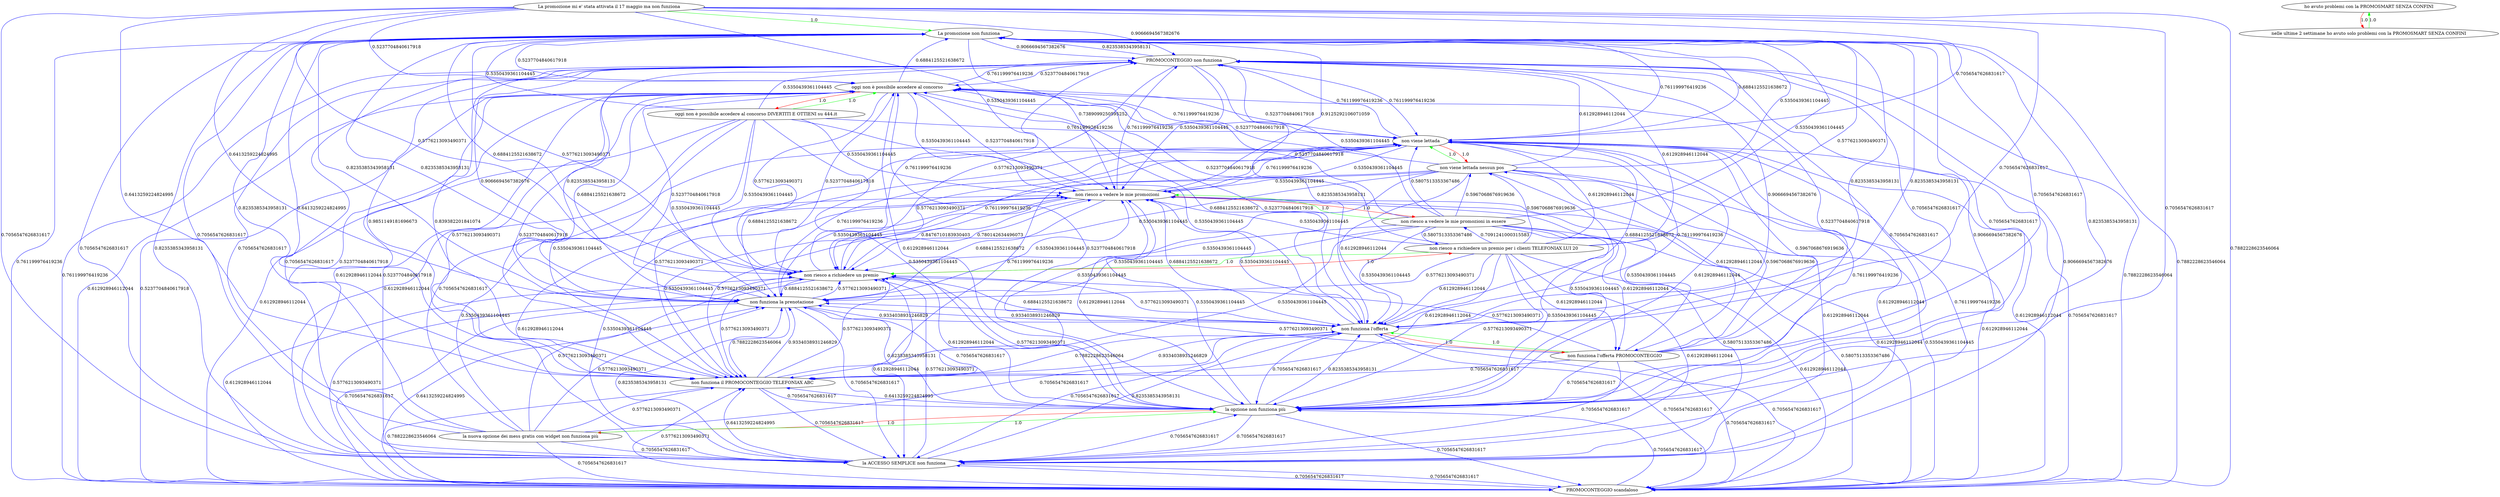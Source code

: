 digraph rawGraph {
"La promozione non funziona";"La promozione mi e' stata attivata il 17 maggio ma non funziona";"PROMOCONTEGGIO non funziona";"PROMOCONTEGGIO scandaloso";"la ACCESSO SEMPLICE non funziona";"la opzione non funziona più";"la nuova opzione dei mess gratis con widget non funziona più";"ho avuto problemi con la PROMOSMART SENZA CONFINI";"nelle ultime 2 settimane ho avuto solo problemi con la PROMOSMART SENZA CONFINI";"non funziona il PROMOCONTEGGIO TELEFONIAX ABC";"non funziona l'offerta";"non funziona l'offerta PROMOCONTEGGIO";"non funziona la prenotazione";"non riesco a richiedere un premio";"non riesco a richiedere un premio per i clienti TELEFONIAX LUI 20";"non riesco a vedere le mie promozioni";"non riesco a vedere le mie promozioni in essere";"non viene lettada";"non viene lettada nessun pos";"oggi non è possibile accedere al concorso";"oggi non è possibile accedere al concorso DIVERTITI E OTTIENI su 444.it";"La promozione mi e' stata attivata il 17 maggio ma non funziona" -> "La promozione non funziona" [label=1.0] [color=green]
"PROMOCONTEGGIO non funziona" -> "La promozione non funziona" [label=0.8235385343958131] [color=blue]
"La promozione non funziona" -> "PROMOCONTEGGIO non funziona" [label=0.9066694567382676] [color=blue]
"La promozione mi e' stata attivata il 17 maggio ma non funziona" -> "PROMOCONTEGGIO non funziona" [label=0.9066694567382676] [color=blue]
"PROMOCONTEGGIO scandaloso" -> "PROMOCONTEGGIO non funziona" [label=0.761199976419236] [color=blue]
"PROMOCONTEGGIO non funziona" -> "PROMOCONTEGGIO scandaloso" [label=0.7882228623546064] [color=blue]
"La promozione non funziona" -> "PROMOCONTEGGIO scandaloso" [label=0.7882228623546064] [color=blue]
"La promozione mi e' stata attivata il 17 maggio ma non funziona" -> "PROMOCONTEGGIO scandaloso" [label=0.7882228623546064] [color=blue]
"PROMOCONTEGGIO scandaloso" -> "La promozione non funziona" [label=0.761199976419236] [color=blue]
"la ACCESSO SEMPLICE non funziona" -> "PROMOCONTEGGIO non funziona" [label=0.9066694567382676] [color=blue]
"PROMOCONTEGGIO non funziona" -> "la ACCESSO SEMPLICE non funziona" [label=0.7056547626831617] [color=blue]
"La promozione non funziona" -> "la ACCESSO SEMPLICE non funziona" [label=0.7056547626831617] [color=blue]
"la ACCESSO SEMPLICE non funziona" -> "La promozione non funziona" [label=0.8235385343958131] [color=blue]
"La promozione mi e' stata attivata il 17 maggio ma non funziona" -> "la ACCESSO SEMPLICE non funziona" [label=0.7056547626831617] [color=blue]
"PROMOCONTEGGIO scandaloso" -> "la ACCESSO SEMPLICE non funziona" [label=0.7056547626831617] [color=blue]
"la ACCESSO SEMPLICE non funziona" -> "PROMOCONTEGGIO scandaloso" [label=0.7056547626831617] [color=blue]
"la nuova opzione dei mess gratis con widget non funziona più" -> "la opzione non funziona più" [label=1.0] [color=green]
"la opzione non funziona più" -> "la nuova opzione dei mess gratis con widget non funziona più" [label=1.0] [color=red]
"la ACCESSO SEMPLICE non funziona" -> "la opzione non funziona più" [label=0.7056547626831617] [color=blue]
"la opzione non funziona più" -> "la ACCESSO SEMPLICE non funziona" [label=0.7056547626831617] [color=blue]
"la opzione non funziona più" -> "PROMOCONTEGGIO non funziona" [label=0.9066694567382676] [color=blue]
"PROMOCONTEGGIO non funziona" -> "la opzione non funziona più" [label=0.7056547626831617] [color=blue]
"la opzione non funziona più" -> "La promozione non funziona" [label=0.8235385343958131] [color=blue]
"La promozione non funziona" -> "la opzione non funziona più" [label=0.7056547626831617] [color=blue]
"La promozione mi e' stata attivata il 17 maggio ma non funziona" -> "la opzione non funziona più" [label=0.7056547626831617] [color=blue]
"PROMOCONTEGGIO scandaloso" -> "la opzione non funziona più" [label=0.7056547626831617] [color=blue]
"la opzione non funziona più" -> "PROMOCONTEGGIO scandaloso" [label=0.7056547626831617] [color=blue]
"la nuova opzione dei mess gratis con widget non funziona più" -> "la ACCESSO SEMPLICE non funziona" [label=0.7056547626831617] [color=blue]
"la nuova opzione dei mess gratis con widget non funziona più" -> "PROMOCONTEGGIO scandaloso" [label=0.7056547626831617] [color=blue]
"la nuova opzione dei mess gratis con widget non funziona più" -> "PROMOCONTEGGIO non funziona" [label=0.7056547626831617] [color=blue]
"la nuova opzione dei mess gratis con widget non funziona più" -> "La promozione non funziona" [label=0.7056547626831617] [color=blue]
"nelle ultime 2 settimane ho avuto solo problemi con la PROMOSMART SENZA CONFINI" -> "ho avuto problemi con la PROMOSMART SENZA CONFINI" [label=1.0] [color=green]
"ho avuto problemi con la PROMOSMART SENZA CONFINI" -> "nelle ultime 2 settimane ho avuto solo problemi con la PROMOSMART SENZA CONFINI" [label=1.0] [color=red]
"la ACCESSO SEMPLICE non funziona" -> "non funziona il PROMOCONTEGGIO TELEFONIAX ABC" [label=0.6413259224824995] [color=blue]
"non funziona il PROMOCONTEGGIO TELEFONIAX ABC" -> "la ACCESSO SEMPLICE non funziona" [label=0.7056547626831617] [color=blue]
"PROMOCONTEGGIO scandaloso" -> "non funziona il PROMOCONTEGGIO TELEFONIAX ABC" [label=0.5776213093490371] [color=blue]
"non funziona il PROMOCONTEGGIO TELEFONIAX ABC" -> "PROMOCONTEGGIO scandaloso" [label=0.7882228623546064] [color=blue]
"non funziona il PROMOCONTEGGIO TELEFONIAX ABC" -> "PROMOCONTEGGIO non funziona" [label=0.9851149181696673] [color=blue]
"PROMOCONTEGGIO non funziona" -> "non funziona il PROMOCONTEGGIO TELEFONIAX ABC" [label=0.839382201841074] [color=blue]
"la opzione non funziona più" -> "non funziona il PROMOCONTEGGIO TELEFONIAX ABC" [label=0.6413259224824995] [color=blue]
"non funziona il PROMOCONTEGGIO TELEFONIAX ABC" -> "la opzione non funziona più" [label=0.7056547626831617] [color=blue]
"non funziona il PROMOCONTEGGIO TELEFONIAX ABC" -> "La promozione non funziona" [label=0.8235385343958131] [color=blue]
"La promozione non funziona" -> "non funziona il PROMOCONTEGGIO TELEFONIAX ABC" [label=0.6413259224824995] [color=blue]
"La promozione mi e' stata attivata il 17 maggio ma non funziona" -> "non funziona il PROMOCONTEGGIO TELEFONIAX ABC" [label=0.6413259224824995] [color=blue]
"la nuova opzione dei mess gratis con widget non funziona più" -> "non funziona il PROMOCONTEGGIO TELEFONIAX ABC" [label=0.5776213093490371] [color=blue]
"non funziona l'offerta PROMOCONTEGGIO" -> "non funziona l'offerta" [label=1.0] [color=green]
"non funziona l'offerta" -> "non funziona l'offerta PROMOCONTEGGIO" [label=1.0] [color=red]
"la ACCESSO SEMPLICE non funziona" -> "non funziona l'offerta" [label=0.8235385343958131] [color=blue]
"non funziona l'offerta" -> "la ACCESSO SEMPLICE non funziona" [label=0.7056547626831617] [color=blue]
"non funziona l'offerta" -> "PROMOCONTEGGIO non funziona" [label=0.9066694567382676] [color=blue]
"PROMOCONTEGGIO non funziona" -> "non funziona l'offerta" [label=0.8235385343958131] [color=blue]
"non funziona l'offerta" -> "non funziona il PROMOCONTEGGIO TELEFONIAX ABC" [label=0.7882228623546064] [color=blue]
"non funziona il PROMOCONTEGGIO TELEFONIAX ABC" -> "non funziona l'offerta" [label=0.9334038931246829] [color=blue]
"la opzione non funziona più" -> "non funziona l'offerta" [label=0.8235385343958131] [color=blue]
"non funziona l'offerta" -> "la opzione non funziona più" [label=0.7056547626831617] [color=blue]
"La promozione non funziona" -> "non funziona l'offerta" [label=0.8235385343958131] [color=blue]
"non funziona l'offerta" -> "La promozione non funziona" [label=0.8235385343958131] [color=blue]
"La promozione mi e' stata attivata il 17 maggio ma non funziona" -> "non funziona l'offerta" [label=0.7056547626831617] [color=blue]
"PROMOCONTEGGIO scandaloso" -> "non funziona l'offerta" [label=0.7056547626831617] [color=blue]
"la nuova opzione dei mess gratis con widget non funziona più" -> "non funziona l'offerta" [label=0.7056547626831617] [color=blue]
"non funziona l'offerta" -> "PROMOCONTEGGIO scandaloso" [label=0.7056547626831617] [color=blue]
"non funziona l'offerta PROMOCONTEGGIO" -> "la ACCESSO SEMPLICE non funziona" [label=0.7056547626831617] [color=blue]
"non funziona l'offerta PROMOCONTEGGIO" -> "PROMOCONTEGGIO scandaloso" [label=0.7056547626831617] [color=blue]
"non funziona l'offerta PROMOCONTEGGIO" -> "PROMOCONTEGGIO non funziona" [label=0.7056547626831617] [color=blue]
"non funziona l'offerta PROMOCONTEGGIO" -> "non funziona il PROMOCONTEGGIO TELEFONIAX ABC" [label=0.7056547626831617] [color=blue]
"non funziona l'offerta PROMOCONTEGGIO" -> "la opzione non funziona più" [label=0.7056547626831617] [color=blue]
"non funziona l'offerta PROMOCONTEGGIO" -> "La promozione non funziona" [label=0.7056547626831617] [color=blue]
"la ACCESSO SEMPLICE non funziona" -> "non funziona la prenotazione" [label=0.8235385343958131] [color=blue]
"non funziona la prenotazione" -> "la ACCESSO SEMPLICE non funziona" [label=0.7056547626831617] [color=blue]
"non funziona l'offerta" -> "non funziona la prenotazione" [label=0.9334038931246829] [color=blue]
"non funziona la prenotazione" -> "non funziona l'offerta" [label=0.9334038931246829] [color=blue]
"non funziona la prenotazione" -> "PROMOCONTEGGIO non funziona" [label=0.9066694567382676] [color=blue]
"PROMOCONTEGGIO non funziona" -> "non funziona la prenotazione" [label=0.8235385343958131] [color=blue]
"non funziona la prenotazione" -> "non funziona il PROMOCONTEGGIO TELEFONIAX ABC" [label=0.7882228623546064] [color=blue]
"non funziona il PROMOCONTEGGIO TELEFONIAX ABC" -> "non funziona la prenotazione" [label=0.9334038931246829] [color=blue]
"non funziona la prenotazione" -> "la opzione non funziona più" [label=0.7056547626831617] [color=blue]
"la opzione non funziona più" -> "non funziona la prenotazione" [label=0.8235385343958131] [color=blue]
"non funziona la prenotazione" -> "La promozione non funziona" [label=0.8235385343958131] [color=blue]
"La promozione non funziona" -> "non funziona la prenotazione" [label=0.8235385343958131] [color=blue]
"La promozione mi e' stata attivata il 17 maggio ma non funziona" -> "non funziona la prenotazione" [label=0.6413259224824995] [color=blue]
"PROMOCONTEGGIO scandaloso" -> "non funziona la prenotazione" [label=0.6413259224824995] [color=blue]
"la nuova opzione dei mess gratis con widget non funziona più" -> "non funziona la prenotazione" [label=0.5776213093490371] [color=blue]
"non funziona l'offerta PROMOCONTEGGIO" -> "non funziona la prenotazione" [label=0.5776213093490371] [color=blue]
"non funziona la prenotazione" -> "PROMOCONTEGGIO scandaloso" [label=0.7056547626831617] [color=blue]
"non riesco a richiedere un premio per i clienti TELEFONIAX LUI 20" -> "non riesco a richiedere un premio" [label=1.0] [color=green]
"non riesco a richiedere un premio" -> "non riesco a richiedere un premio per i clienti TELEFONIAX LUI 20" [label=1.0] [color=red]
"non riesco a richiedere un premio" -> "la ACCESSO SEMPLICE non funziona" [label=0.612928946112044] [color=blue]
"la ACCESSO SEMPLICE non funziona" -> "non riesco a richiedere un premio" [label=0.5776213093490371] [color=blue]
"non riesco a richiedere un premio" -> "non funziona l'offerta" [label=0.6884125521638672] [color=blue]
"non funziona l'offerta" -> "non riesco a richiedere un premio" [label=0.5776213093490371] [color=blue]
"non riesco a richiedere un premio per i clienti TELEFONIAX LUI 20" -> "non funziona l'offerta PROMOCONTEGGIO" [label=0.612928946112044] [color=blue]
"non riesco a richiedere un premio" -> "PROMOCONTEGGIO non funziona" [label=0.761199976419236] [color=blue]
"PROMOCONTEGGIO non funziona" -> "non riesco a richiedere un premio" [label=0.5776213093490371] [color=blue]
"non funziona il PROMOCONTEGGIO TELEFONIAX ABC" -> "non riesco a richiedere un premio" [label=0.5776213093490371] [color=blue]
"non riesco a richiedere un premio" -> "non funziona il PROMOCONTEGGIO TELEFONIAX ABC" [label=0.5776213093490371] [color=blue]
"non funziona la prenotazione" -> "non riesco a richiedere un premio" [label=0.5776213093490371] [color=blue]
"non riesco a richiedere un premio" -> "non funziona la prenotazione" [label=0.6884125521638672] [color=blue]
"non riesco a richiedere un premio" -> "la opzione non funziona più" [label=0.612928946112044] [color=blue]
"la opzione non funziona più" -> "non riesco a richiedere un premio" [label=0.5776213093490371] [color=blue]
"non riesco a richiedere un premio" -> "La promozione non funziona" [label=0.6884125521638672] [color=blue]
"La promozione non funziona" -> "non riesco a richiedere un premio" [label=0.5776213093490371] [color=blue]
"La promozione mi e' stata attivata il 17 maggio ma non funziona" -> "non riesco a richiedere un premio" [label=0.5776213093490371] [color=blue]
"PROMOCONTEGGIO scandaloso" -> "non riesco a richiedere un premio" [label=0.5776213093490371] [color=blue]
"la nuova opzione dei mess gratis con widget non funziona più" -> "non riesco a richiedere un premio" [label=0.5776213093490371] [color=blue]
"non funziona l'offerta PROMOCONTEGGIO" -> "non riesco a richiedere un premio" [label=0.5776213093490371] [color=blue]
"non riesco a richiedere un premio" -> "PROMOCONTEGGIO scandaloso" [label=0.612928946112044] [color=blue]
"non riesco a richiedere un premio per i clienti TELEFONIAX LUI 20" -> "la ACCESSO SEMPLICE non funziona" [label=0.612928946112044] [color=blue]
"non riesco a richiedere un premio per i clienti TELEFONIAX LUI 20" -> "PROMOCONTEGGIO scandaloso" [label=0.612928946112044] [color=blue]
"non riesco a richiedere un premio per i clienti TELEFONIAX LUI 20" -> "non funziona l'offerta" [label=0.612928946112044] [color=blue]
"non riesco a richiedere un premio per i clienti TELEFONIAX LUI 20" -> "PROMOCONTEGGIO non funziona" [label=0.612928946112044] [color=blue]
"non riesco a richiedere un premio per i clienti TELEFONIAX LUI 20" -> "non funziona il PROMOCONTEGGIO TELEFONIAX ABC" [label=0.612928946112044] [color=blue]
"non riesco a richiedere un premio per i clienti TELEFONIAX LUI 20" -> "non funziona la prenotazione" [label=0.5776213093490371] [color=blue]
"non riesco a richiedere un premio per i clienti TELEFONIAX LUI 20" -> "la opzione non funziona più" [label=0.5776213093490371] [color=blue]
"non riesco a richiedere un premio per i clienti TELEFONIAX LUI 20" -> "La promozione non funziona" [label=0.5776213093490371] [color=blue]
"non riesco a vedere le mie promozioni in essere" -> "non riesco a vedere le mie promozioni" [label=1.0] [color=green]
"non riesco a vedere le mie promozioni" -> "non riesco a vedere le mie promozioni in essere" [label=1.0] [color=red]
"non riesco a vedere le mie promozioni" -> "la ACCESSO SEMPLICE non funziona" [label=0.612928946112044] [color=blue]
"la ACCESSO SEMPLICE non funziona" -> "non riesco a vedere le mie promozioni" [label=0.5350439361104445] [color=blue]
"non riesco a vedere le mie promozioni" -> "non funziona l'offerta" [label=0.6884125521638672] [color=blue]
"non funziona l'offerta" -> "non riesco a vedere le mie promozioni" [label=0.5350439361104445] [color=blue]
"non riesco a vedere le mie promozioni in essere" -> "non funziona l'offerta PROMOCONTEGGIO" [label=0.612928946112044] [color=blue]
"PROMOCONTEGGIO non funziona" -> "non riesco a vedere le mie promozioni" [label=0.5350439361104445] [color=blue]
"non riesco a vedere le mie promozioni" -> "PROMOCONTEGGIO non funziona" [label=0.761199976419236] [color=blue]
"non riesco a vedere le mie promozioni" -> "non funziona il PROMOCONTEGGIO TELEFONIAX ABC" [label=0.5776213093490371] [color=blue]
"non funziona il PROMOCONTEGGIO TELEFONIAX ABC" -> "non riesco a vedere le mie promozioni" [label=0.5350439361104445] [color=blue]
"non riesco a vedere le mie promozioni" -> "non funziona la prenotazione" [label=0.6884125521638672] [color=blue]
"non funziona la prenotazione" -> "non riesco a vedere le mie promozioni" [label=0.5350439361104445] [color=blue]
"non riesco a vedere le mie promozioni" -> "la opzione non funziona più" [label=0.612928946112044] [color=blue]
"la opzione non funziona più" -> "non riesco a vedere le mie promozioni" [label=0.5350439361104445] [color=blue]
"La promozione non funziona" -> "non riesco a vedere le mie promozioni" [label=0.7389099250595252] [color=blue]
"non riesco a vedere le mie promozioni" -> "La promozione non funziona" [label=0.9125292106071059] [color=blue]
"non riesco a vedere le mie promozioni" -> "non riesco a richiedere un premio" [label=0.8476710183930403] [color=blue]
"non riesco a richiedere un premio" -> "non riesco a vedere le mie promozioni" [label=0.780142634496073] [color=blue]
"non riesco a richiedere un premio per i clienti TELEFONIAX LUI 20" -> "non riesco a vedere le mie promozioni in essere" [label=0.7091241000315583] [color=blue]
"non riesco a vedere le mie promozioni in essere" -> "non riesco a richiedere un premio per i clienti TELEFONIAX LUI 20" [label=0.5807513353367486] [color=blue]
"La promozione mi e' stata attivata il 17 maggio ma non funziona" -> "non riesco a vedere le mie promozioni" [label=0.5350439361104445] [color=blue]
"PROMOCONTEGGIO scandaloso" -> "non riesco a vedere le mie promozioni" [label=0.5350439361104445] [color=blue]
"la nuova opzione dei mess gratis con widget non funziona più" -> "non riesco a vedere le mie promozioni" [label=0.5350439361104445] [color=blue]
"non funziona l'offerta PROMOCONTEGGIO" -> "non riesco a vedere le mie promozioni" [label=0.5350439361104445] [color=blue]
"non riesco a richiedere un premio per i clienti TELEFONIAX LUI 20" -> "non riesco a vedere le mie promozioni" [label=0.5350439361104445] [color=blue]
"non riesco a vedere le mie promozioni" -> "PROMOCONTEGGIO scandaloso" [label=0.612928946112044] [color=blue]
"non riesco a vedere le mie promozioni in essere" -> "la ACCESSO SEMPLICE non funziona" [label=0.5807513353367486] [color=blue]
"non riesco a vedere le mie promozioni in essere" -> "PROMOCONTEGGIO scandaloso" [label=0.5807513353367486] [color=blue]
"non riesco a vedere le mie promozioni in essere" -> "non funziona l'offerta" [label=0.5350439361104445] [color=blue]
"non riesco a vedere le mie promozioni in essere" -> "PROMOCONTEGGIO non funziona" [label=0.5350439361104445] [color=blue]
"non riesco a vedere le mie promozioni in essere" -> "non funziona il PROMOCONTEGGIO TELEFONIAX ABC" [label=0.5350439361104445] [color=blue]
"non riesco a vedere le mie promozioni in essere" -> "non funziona la prenotazione" [label=0.5350439361104445] [color=blue]
"non riesco a vedere le mie promozioni in essere" -> "la opzione non funziona più" [label=0.5350439361104445] [color=blue]
"non riesco a vedere le mie promozioni in essere" -> "La promozione non funziona" [label=0.5350439361104445] [color=blue]
"non riesco a vedere le mie promozioni in essere" -> "non riesco a richiedere un premio" [label=0.5350439361104445] [color=blue]
"non viene lettada nessun pos" -> "non viene lettada" [label=1.0] [color=green]
"non viene lettada" -> "non viene lettada nessun pos" [label=1.0] [color=red]
"non viene lettada" -> "la ACCESSO SEMPLICE non funziona" [label=0.612928946112044] [color=blue]
"la ACCESSO SEMPLICE non funziona" -> "non viene lettada" [label=0.761199976419236] [color=blue]
"non viene lettada" -> "non riesco a vedere le mie promozioni" [label=0.5350439361104445] [color=blue]
"non riesco a vedere le mie promozioni" -> "non viene lettada" [label=0.761199976419236] [color=blue]
"non riesco a vedere le mie promozioni in essere" -> "non viene lettada nessun pos" [label=0.5967068676919636] [color=blue]
"non viene lettada" -> "non funziona l'offerta" [label=0.6884125521638672] [color=blue]
"non funziona l'offerta" -> "non viene lettada" [label=0.761199976419236] [color=blue]
"non funziona l'offerta PROMOCONTEGGIO" -> "non viene lettada nessun pos" [label=0.5967068676919636] [color=blue]
"non viene lettada nessun pos" -> "non funziona l'offerta PROMOCONTEGGIO" [label=0.612928946112044] [color=blue]
"non viene lettada" -> "PROMOCONTEGGIO non funziona" [label=0.761199976419236] [color=blue]
"PROMOCONTEGGIO non funziona" -> "non viene lettada" [label=0.761199976419236] [color=blue]
"non funziona il PROMOCONTEGGIO TELEFONIAX ABC" -> "non viene lettada" [label=0.761199976419236] [color=blue]
"non viene lettada" -> "non funziona il PROMOCONTEGGIO TELEFONIAX ABC" [label=0.5776213093490371] [color=blue]
"non funziona la prenotazione" -> "non viene lettada" [label=0.761199976419236] [color=blue]
"non viene lettada" -> "non funziona la prenotazione" [label=0.6884125521638672] [color=blue]
"non viene lettada" -> "la opzione non funziona più" [label=0.612928946112044] [color=blue]
"la opzione non funziona più" -> "non viene lettada" [label=0.761199976419236] [color=blue]
"La promozione non funziona" -> "non viene lettada" [label=0.761199976419236] [color=blue]
"non viene lettada" -> "La promozione non funziona" [label=0.6884125521638672] [color=blue]
"non viene lettada" -> "non riesco a richiedere un premio" [label=0.5776213093490371] [color=blue]
"non riesco a richiedere un premio" -> "non viene lettada" [label=0.761199976419236] [color=blue]
"non riesco a richiedere un premio per i clienti TELEFONIAX LUI 20" -> "non viene lettada nessun pos" [label=0.5967068676919636] [color=blue]
"La promozione mi e' stata attivata il 17 maggio ma non funziona" -> "non viene lettada" [label=0.7056547626831617] [color=blue]
"PROMOCONTEGGIO scandaloso" -> "non viene lettada" [label=0.7056547626831617] [color=blue]
"la nuova opzione dei mess gratis con widget non funziona più" -> "non viene lettada" [label=0.7056547626831617] [color=blue]
"non funziona l'offerta PROMOCONTEGGIO" -> "non viene lettada" [label=0.5967068676919636] [color=blue]
"non riesco a richiedere un premio per i clienti TELEFONIAX LUI 20" -> "non viene lettada" [label=0.612928946112044] [color=blue]
"non riesco a vedere le mie promozioni in essere" -> "non viene lettada" [label=0.5807513353367486] [color=blue]
"non viene lettada" -> "PROMOCONTEGGIO scandaloso" [label=0.612928946112044] [color=blue]
"non viene lettada nessun pos" -> "la ACCESSO SEMPLICE non funziona" [label=0.612928946112044] [color=blue]
"non viene lettada nessun pos" -> "PROMOCONTEGGIO scandaloso" [label=0.612928946112044] [color=blue]
"non viene lettada nessun pos" -> "non riesco a vedere le mie promozioni" [label=0.5350439361104445] [color=blue]
"non viene lettada nessun pos" -> "non funziona l'offerta" [label=0.612928946112044] [color=blue]
"non viene lettada nessun pos" -> "PROMOCONTEGGIO non funziona" [label=0.612928946112044] [color=blue]
"non viene lettada nessun pos" -> "non funziona il PROMOCONTEGGIO TELEFONIAX ABC" [label=0.5350439361104445] [color=blue]
"non viene lettada nessun pos" -> "non funziona la prenotazione" [label=0.5350439361104445] [color=blue]
"non viene lettada nessun pos" -> "la opzione non funziona più" [label=0.5350439361104445] [color=blue]
"non viene lettada nessun pos" -> "La promozione non funziona" [label=0.5350439361104445] [color=blue]
"non viene lettada nessun pos" -> "non riesco a richiedere un premio" [label=0.5350439361104445] [color=blue]
"oggi non è possibile accedere al concorso DIVERTITI E OTTIENI su 444.it" -> "oggi non è possibile accedere al concorso" [label=1.0] [color=green]
"oggi non è possibile accedere al concorso" -> "oggi non è possibile accedere al concorso DIVERTITI E OTTIENI su 444.it" [label=1.0] [color=red]
"la ACCESSO SEMPLICE non funziona" -> "oggi non è possibile accedere al concorso" [label=0.5237704840617918] [color=blue]
"oggi non è possibile accedere al concorso" -> "la ACCESSO SEMPLICE non funziona" [label=0.612928946112044] [color=blue]
"oggi non è possibile accedere al concorso" -> "non funziona il PROMOCONTEGGIO TELEFONIAX ABC" [label=0.5776213093490371] [color=blue]
"non funziona il PROMOCONTEGGIO TELEFONIAX ABC" -> "oggi non è possibile accedere al concorso" [label=0.5237704840617918] [color=blue]
"non viene lettada" -> "oggi non è possibile accedere al concorso" [label=0.5237704840617918] [color=blue]
"oggi non è possibile accedere al concorso" -> "non viene lettada" [label=0.761199976419236] [color=blue]
"oggi non è possibile accedere al concorso" -> "PROMOCONTEGGIO non funziona" [label=0.761199976419236] [color=blue]
"PROMOCONTEGGIO non funziona" -> "oggi non è possibile accedere al concorso" [label=0.5237704840617918] [color=blue]
"oggi non è possibile accedere al concorso" -> "non funziona l'offerta" [label=0.6884125521638672] [color=blue]
"non funziona l'offerta" -> "oggi non è possibile accedere al concorso" [label=0.5237704840617918] [color=blue]
"non riesco a vedere le mie promozioni" -> "oggi non è possibile accedere al concorso" [label=0.5237704840617918] [color=blue]
"oggi non è possibile accedere al concorso" -> "non riesco a vedere le mie promozioni" [label=0.5350439361104445] [color=blue]
"non funziona la prenotazione" -> "oggi non è possibile accedere al concorso" [label=0.5237704840617918] [color=blue]
"oggi non è possibile accedere al concorso" -> "non funziona la prenotazione" [label=0.6884125521638672] [color=blue]
"oggi non è possibile accedere al concorso" -> "la opzione non funziona più" [label=0.612928946112044] [color=blue]
"la opzione non funziona più" -> "oggi non è possibile accedere al concorso" [label=0.5237704840617918] [color=blue]
"La promozione non funziona" -> "oggi non è possibile accedere al concorso" [label=0.5237704840617918] [color=blue]
"oggi non è possibile accedere al concorso" -> "La promozione non funziona" [label=0.6884125521638672] [color=blue]
"oggi non è possibile accedere al concorso" -> "non riesco a richiedere un premio" [label=0.5776213093490371] [color=blue]
"non riesco a richiedere un premio" -> "oggi non è possibile accedere al concorso" [label=0.5237704840617918] [color=blue]
"La promozione mi e' stata attivata il 17 maggio ma non funziona" -> "oggi non è possibile accedere al concorso" [label=0.5237704840617918] [color=blue]
"PROMOCONTEGGIO scandaloso" -> "oggi non è possibile accedere al concorso" [label=0.5237704840617918] [color=blue]
"la nuova opzione dei mess gratis con widget non funziona più" -> "oggi non è possibile accedere al concorso" [label=0.5237704840617918] [color=blue]
"non funziona l'offerta PROMOCONTEGGIO" -> "oggi non è possibile accedere al concorso" [label=0.5237704840617918] [color=blue]
"non riesco a richiedere un premio per i clienti TELEFONIAX LUI 20" -> "oggi non è possibile accedere al concorso" [label=0.5237704840617918] [color=blue]
"non riesco a vedere le mie promozioni in essere" -> "oggi non è possibile accedere al concorso" [label=0.5237704840617918] [color=blue]
"non viene lettada nessun pos" -> "oggi non è possibile accedere al concorso" [label=0.5237704840617918] [color=blue]
"oggi non è possibile accedere al concorso" -> "PROMOCONTEGGIO scandaloso" [label=0.612928946112044] [color=blue]
"oggi non è possibile accedere al concorso DIVERTITI E OTTIENI su 444.it" -> "non viene lettada" [label=0.761199976419236] [color=blue]
"oggi non è possibile accedere al concorso DIVERTITI E OTTIENI su 444.it" -> "la ACCESSO SEMPLICE non funziona" [label=0.612928946112044] [color=blue]
"oggi non è possibile accedere al concorso DIVERTITI E OTTIENI su 444.it" -> "PROMOCONTEGGIO scandaloso" [label=0.612928946112044] [color=blue]
"oggi non è possibile accedere al concorso DIVERTITI E OTTIENI su 444.it" -> "PROMOCONTEGGIO non funziona" [label=0.5350439361104445] [color=blue]
"oggi non è possibile accedere al concorso DIVERTITI E OTTIENI su 444.it" -> "non funziona l'offerta" [label=0.5350439361104445] [color=blue]
"oggi non è possibile accedere al concorso DIVERTITI E OTTIENI su 444.it" -> "non riesco a vedere le mie promozioni" [label=0.5350439361104445] [color=blue]
"oggi non è possibile accedere al concorso DIVERTITI E OTTIENI su 444.it" -> "non funziona il PROMOCONTEGGIO TELEFONIAX ABC" [label=0.5350439361104445] [color=blue]
"oggi non è possibile accedere al concorso DIVERTITI E OTTIENI su 444.it" -> "non funziona la prenotazione" [label=0.5350439361104445] [color=blue]
"oggi non è possibile accedere al concorso DIVERTITI E OTTIENI su 444.it" -> "la opzione non funziona più" [label=0.5350439361104445] [color=blue]
"oggi non è possibile accedere al concorso DIVERTITI E OTTIENI su 444.it" -> "La promozione non funziona" [label=0.5350439361104445] [color=blue]
"oggi non è possibile accedere al concorso DIVERTITI E OTTIENI su 444.it" -> "non riesco a richiedere un premio" [label=0.5350439361104445] [color=blue]
}